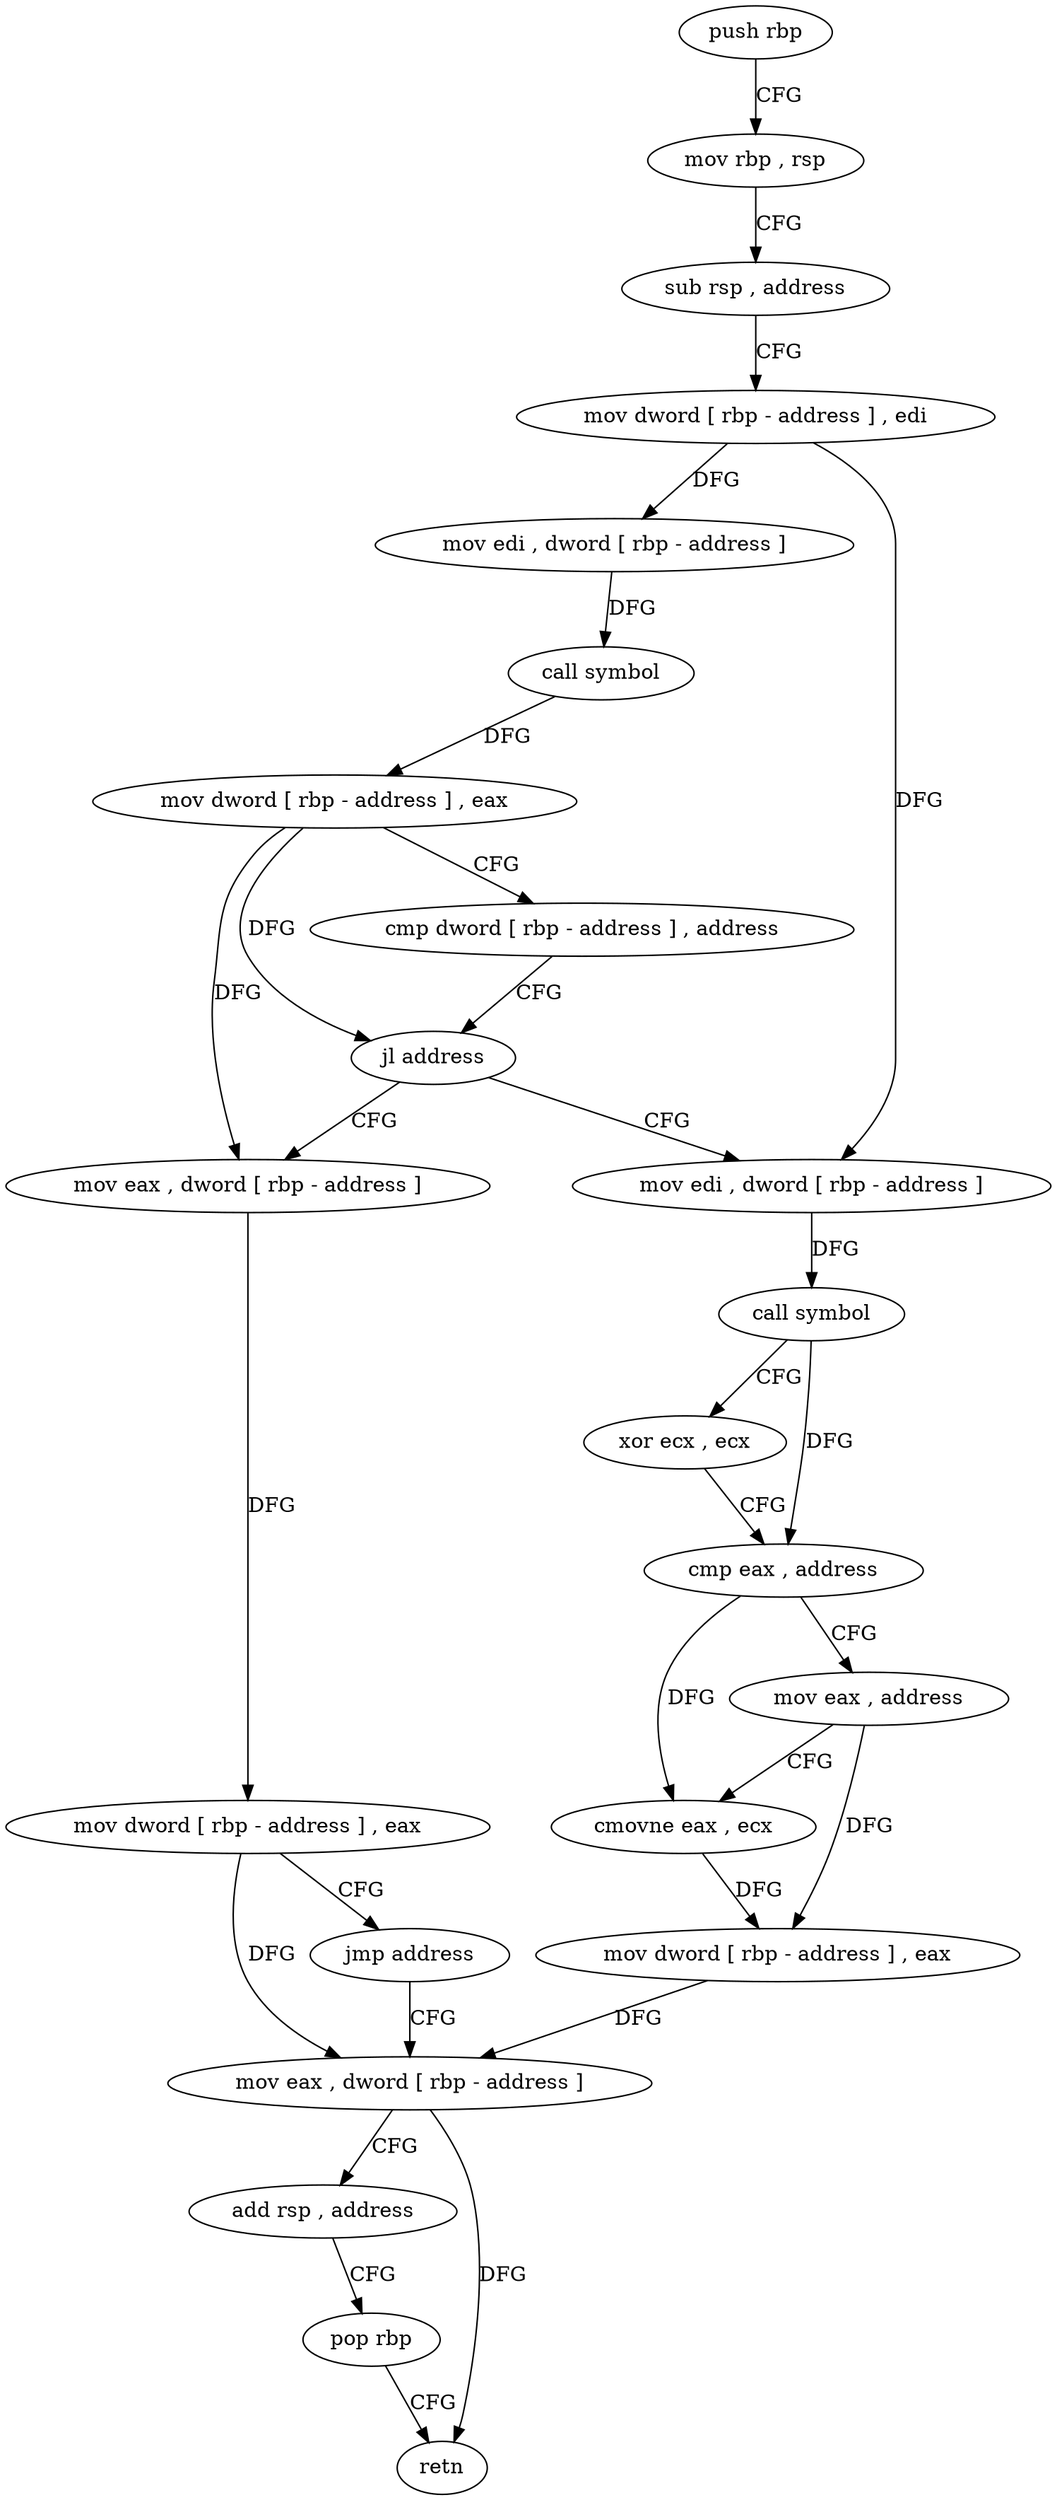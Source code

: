 digraph "func" {
"4275696" [label = "push rbp" ]
"4275697" [label = "mov rbp , rsp" ]
"4275700" [label = "sub rsp , address" ]
"4275704" [label = "mov dword [ rbp - address ] , edi" ]
"4275707" [label = "mov edi , dword [ rbp - address ]" ]
"4275710" [label = "call symbol" ]
"4275715" [label = "mov dword [ rbp - address ] , eax" ]
"4275718" [label = "cmp dword [ rbp - address ] , address" ]
"4275722" [label = "jl address" ]
"4275739" [label = "mov edi , dword [ rbp - address ]" ]
"4275728" [label = "mov eax , dword [ rbp - address ]" ]
"4275742" [label = "call symbol" ]
"4275747" [label = "xor ecx , ecx" ]
"4275749" [label = "cmp eax , address" ]
"4275752" [label = "mov eax , address" ]
"4275757" [label = "cmovne eax , ecx" ]
"4275760" [label = "mov dword [ rbp - address ] , eax" ]
"4275763" [label = "mov eax , dword [ rbp - address ]" ]
"4275731" [label = "mov dword [ rbp - address ] , eax" ]
"4275734" [label = "jmp address" ]
"4275766" [label = "add rsp , address" ]
"4275770" [label = "pop rbp" ]
"4275771" [label = "retn" ]
"4275696" -> "4275697" [ label = "CFG" ]
"4275697" -> "4275700" [ label = "CFG" ]
"4275700" -> "4275704" [ label = "CFG" ]
"4275704" -> "4275707" [ label = "DFG" ]
"4275704" -> "4275739" [ label = "DFG" ]
"4275707" -> "4275710" [ label = "DFG" ]
"4275710" -> "4275715" [ label = "DFG" ]
"4275715" -> "4275718" [ label = "CFG" ]
"4275715" -> "4275722" [ label = "DFG" ]
"4275715" -> "4275728" [ label = "DFG" ]
"4275718" -> "4275722" [ label = "CFG" ]
"4275722" -> "4275739" [ label = "CFG" ]
"4275722" -> "4275728" [ label = "CFG" ]
"4275739" -> "4275742" [ label = "DFG" ]
"4275728" -> "4275731" [ label = "DFG" ]
"4275742" -> "4275747" [ label = "CFG" ]
"4275742" -> "4275749" [ label = "DFG" ]
"4275747" -> "4275749" [ label = "CFG" ]
"4275749" -> "4275752" [ label = "CFG" ]
"4275749" -> "4275757" [ label = "DFG" ]
"4275752" -> "4275757" [ label = "CFG" ]
"4275752" -> "4275760" [ label = "DFG" ]
"4275757" -> "4275760" [ label = "DFG" ]
"4275760" -> "4275763" [ label = "DFG" ]
"4275763" -> "4275766" [ label = "CFG" ]
"4275763" -> "4275771" [ label = "DFG" ]
"4275731" -> "4275734" [ label = "CFG" ]
"4275731" -> "4275763" [ label = "DFG" ]
"4275734" -> "4275763" [ label = "CFG" ]
"4275766" -> "4275770" [ label = "CFG" ]
"4275770" -> "4275771" [ label = "CFG" ]
}

